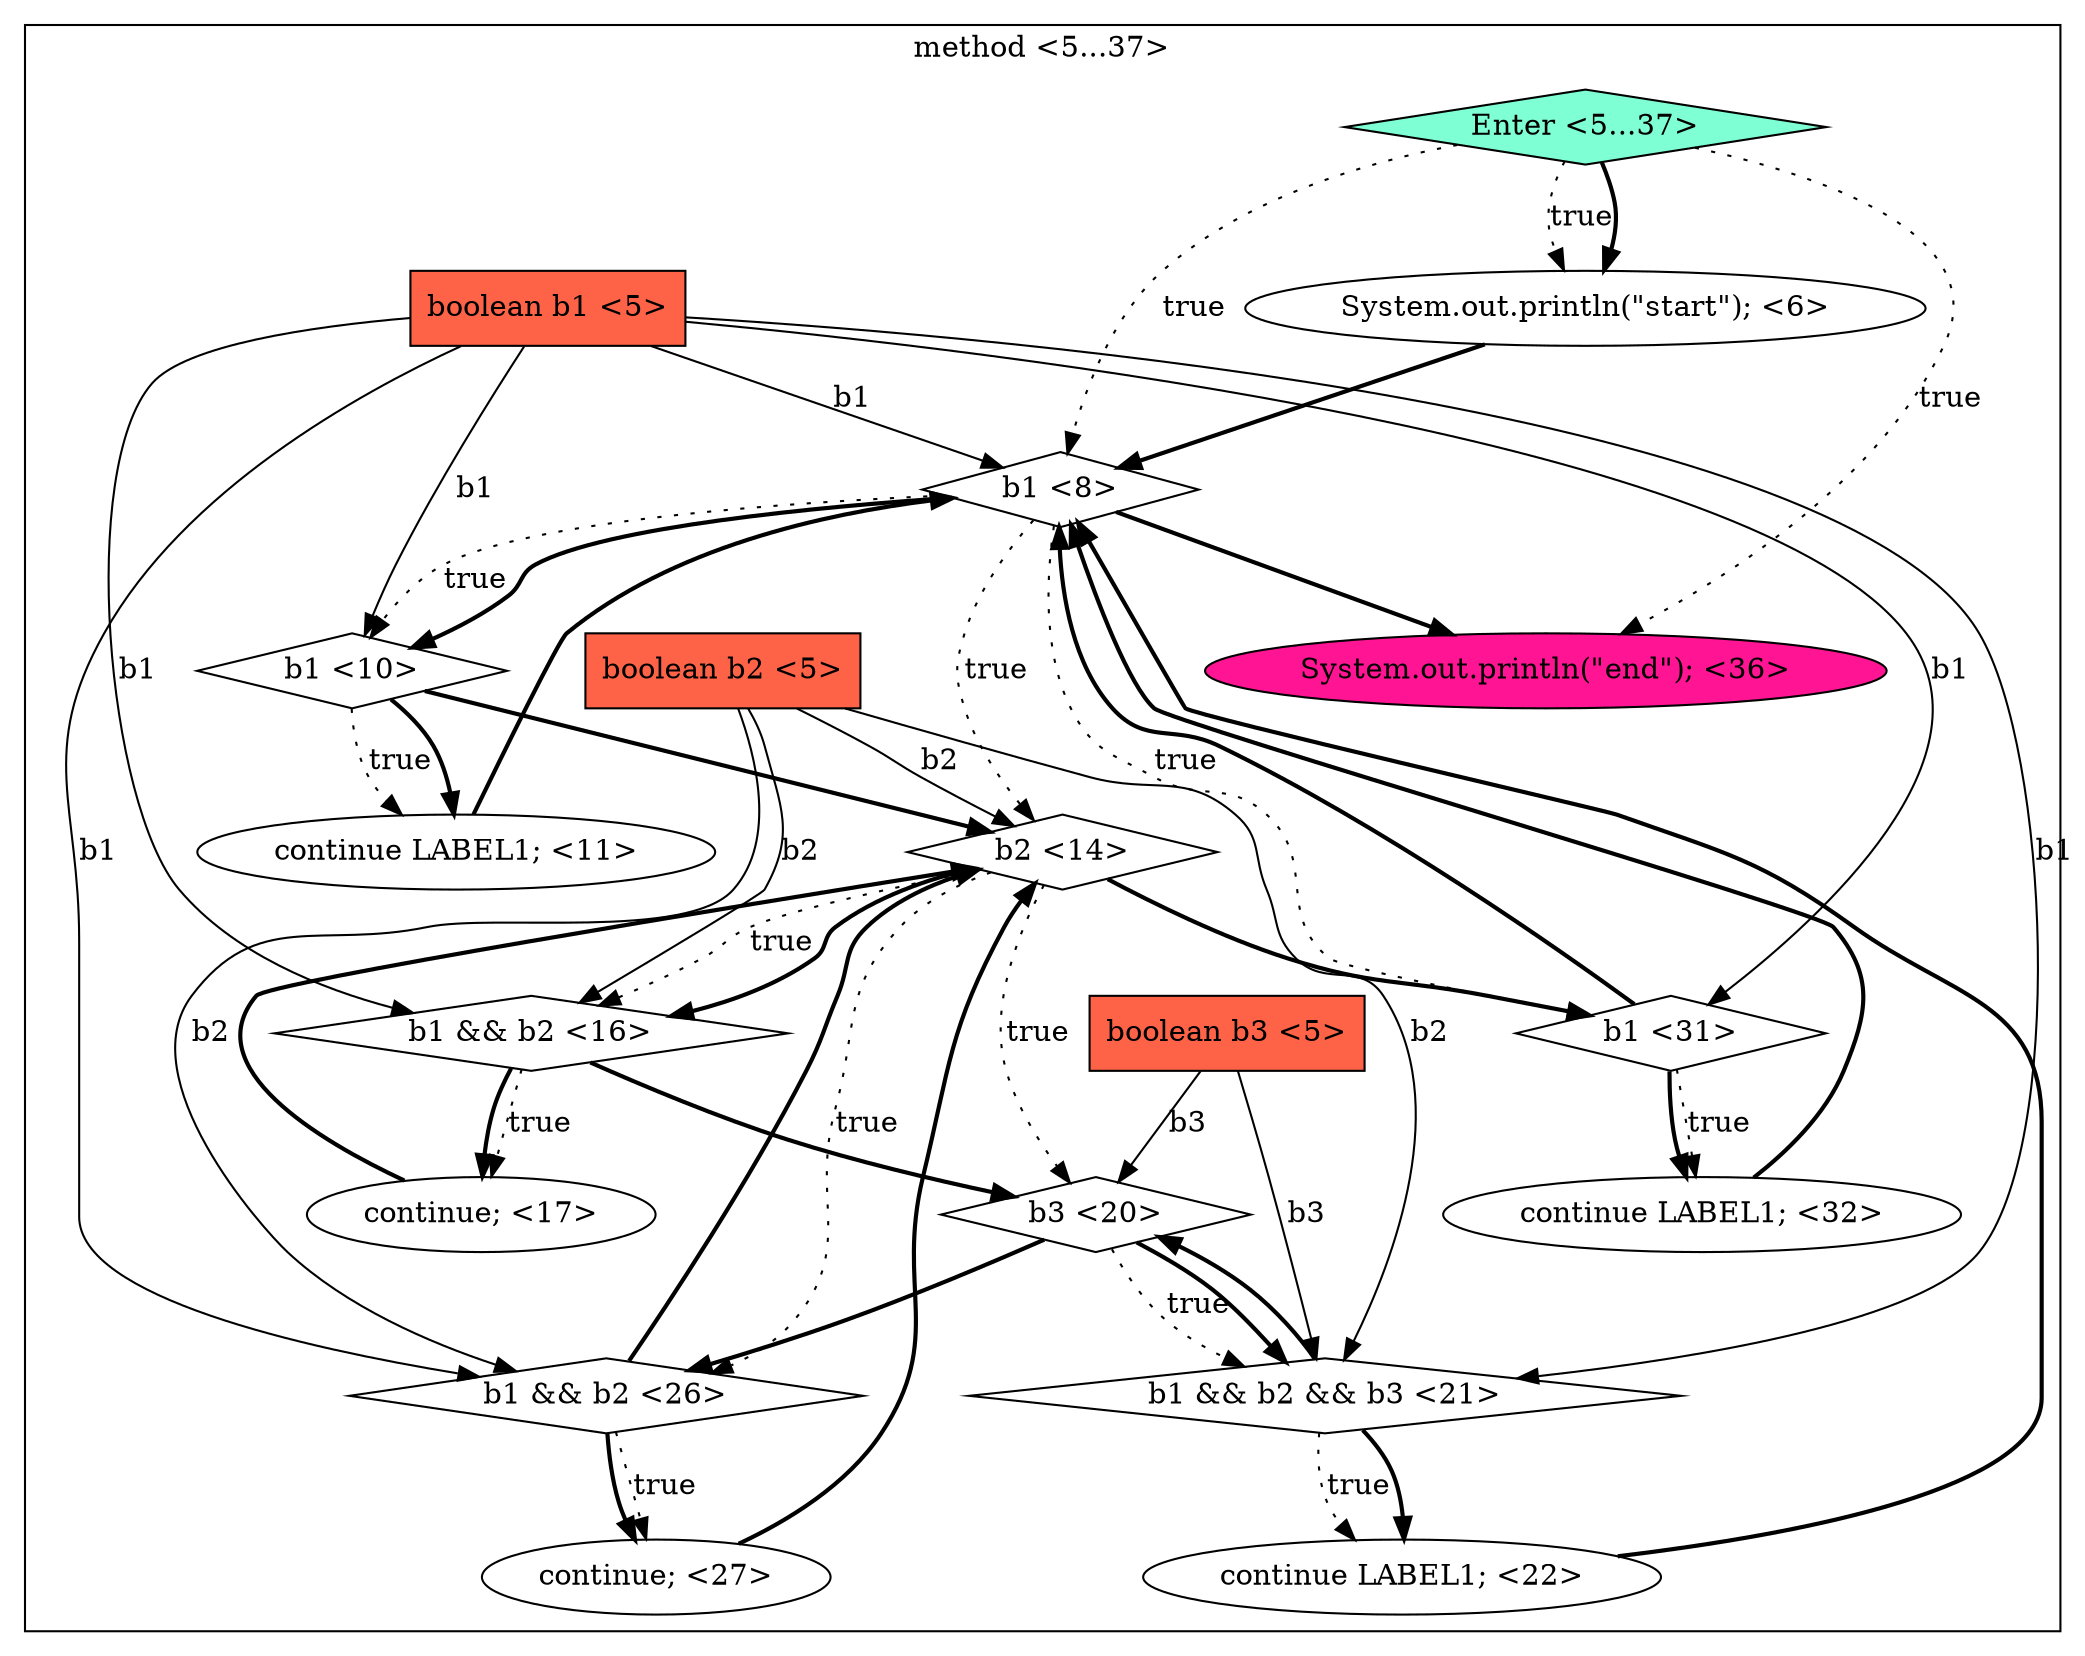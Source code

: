 digraph {
subgraph cluster0 {
label = "method <5...37>";
0.18 [style = filled, label = "Enter <5...37>", fillcolor = aquamarine, shape = diamond];
0.14 [style = filled, label = "continue; <27>", fillcolor = white, shape = ellipse];
0.0 [style = filled, label = "boolean b1 <5>", fillcolor = tomato, shape = box];
0.4 [style = filled, label = "b1 <8>", fillcolor = white, shape = diamond];
0.12 [style = filled, label = "continue LABEL1; <22>", fillcolor = white, shape = ellipse];
0.1 [style = filled, label = "boolean b2 <5>", fillcolor = tomato, shape = box];
0.3 [style = filled, label = "System.out.println(\"start\"); <6>", fillcolor = white, shape = ellipse];
0.13 [style = filled, label = "b1 && b2 <26>", fillcolor = white, shape = diamond];
0.7 [style = filled, label = "b2 <14>", fillcolor = white, shape = diamond];
0.15 [style = filled, label = "b1 <31>", fillcolor = white, shape = diamond];
0.10 [style = filled, label = "b3 <20>", fillcolor = white, shape = diamond];
0.2 [style = filled, label = "boolean b3 <5>", fillcolor = tomato, shape = box];
0.6 [style = filled, label = "continue LABEL1; <11>", fillcolor = white, shape = ellipse];
0.11 [style = filled, label = "b1 && b2 && b3 <21>", fillcolor = white, shape = diamond];
0.16 [style = filled, label = "continue LABEL1; <32>", fillcolor = white, shape = ellipse];
0.5 [style = filled, label = "b1 <10>", fillcolor = white, shape = diamond];
0.9 [style = filled, label = "continue; <17>", fillcolor = white, shape = ellipse];
0.17 [style = filled, label = "System.out.println(\"end\"); <36>", fillcolor = deeppink, shape = ellipse];
0.8 [style = filled, label = "b1 && b2 <16>", fillcolor = white, shape = diamond];
0.0 -> 0.4 [style = solid, label="b1"];
0.0 -> 0.5 [style = solid, label="b1"];
0.0 -> 0.8 [style = solid, label="b1"];
0.0 -> 0.11 [style = solid, label="b1"];
0.0 -> 0.13 [style = solid, label="b1"];
0.0 -> 0.15 [style = solid, label="b1"];
0.1 -> 0.7 [style = solid, label="b2"];
0.1 -> 0.8 [style = solid, label="b2"];
0.1 -> 0.11 [style = solid, label="b2"];
0.1 -> 0.13 [style = solid, label="b2"];
0.2 -> 0.10 [style = solid, label="b3"];
0.2 -> 0.11 [style = solid, label="b3"];
0.3 -> 0.4 [style = bold, label=""];
0.4 -> 0.5 [style = dotted, label="true"];
0.4 -> 0.5 [style = bold, label=""];
0.4 -> 0.7 [style = dotted, label="true"];
0.4 -> 0.15 [style = dotted, label="true"];
0.4 -> 0.17 [style = bold, label=""];
0.5 -> 0.6 [style = dotted, label="true"];
0.5 -> 0.6 [style = bold, label=""];
0.5 -> 0.7 [style = bold, label=""];
0.6 -> 0.4 [style = bold, label=""];
0.7 -> 0.8 [style = dotted, label="true"];
0.7 -> 0.8 [style = bold, label=""];
0.7 -> 0.10 [style = dotted, label="true"];
0.7 -> 0.13 [style = dotted, label="true"];
0.7 -> 0.15 [style = bold, label=""];
0.8 -> 0.9 [style = dotted, label="true"];
0.8 -> 0.9 [style = bold, label=""];
0.8 -> 0.10 [style = bold, label=""];
0.9 -> 0.7 [style = bold, label=""];
0.10 -> 0.11 [style = dotted, label="true"];
0.10 -> 0.11 [style = bold, label=""];
0.10 -> 0.13 [style = bold, label=""];
0.11 -> 0.10 [style = bold, label=""];
0.11 -> 0.12 [style = dotted, label="true"];
0.11 -> 0.12 [style = bold, label=""];
0.12 -> 0.4 [style = bold, label=""];
0.13 -> 0.7 [style = bold, label=""];
0.13 -> 0.14 [style = dotted, label="true"];
0.13 -> 0.14 [style = bold, label=""];
0.14 -> 0.7 [style = bold, label=""];
0.15 -> 0.4 [style = bold, label=""];
0.15 -> 0.16 [style = dotted, label="true"];
0.15 -> 0.16 [style = bold, label=""];
0.16 -> 0.4 [style = bold, label=""];
0.18 -> 0.3 [style = dotted, label="true"];
0.18 -> 0.3 [style = bold, label=""];
0.18 -> 0.4 [style = dotted, label="true"];
0.18 -> 0.17 [style = dotted, label="true"];
}
}